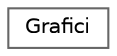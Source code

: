 digraph "Graphical Class Hierarchy"
{
 // LATEX_PDF_SIZE
  bgcolor="transparent";
  edge [fontname=Helvetica,fontsize=10,labelfontname=Helvetica,labelfontsize=10];
  node [fontname=Helvetica,fontsize=10,shape=box,height=0.2,width=0.4];
  rankdir="LR";
  Node0 [label="Grafici",height=0.2,width=0.4,color="grey40", fillcolor="white", style="filled",URL="$class_grafici.html",tooltip="Object representing the Grafici plotting library."];
}
